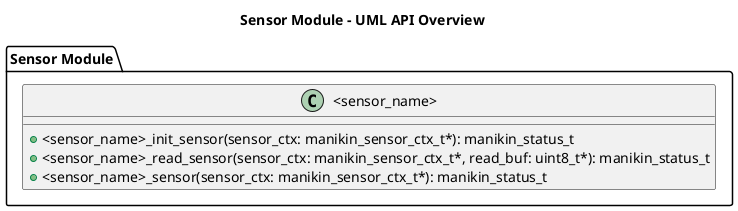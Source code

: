     @startuml
    title Sensor Module - UML API Overview

    package "Sensor Module" {
       class "<sensor_name>" {
          + <sensor_name>_init_sensor(sensor_ctx: manikin_sensor_ctx_t*): manikin_status_t
          + <sensor_name>_read_sensor(sensor_ctx: manikin_sensor_ctx_t*, read_buf: uint8_t*): manikin_status_t
          + <sensor_name>_sensor(sensor_ctx: manikin_sensor_ctx_t*): manikin_status_t
        }
    }

    @enduml